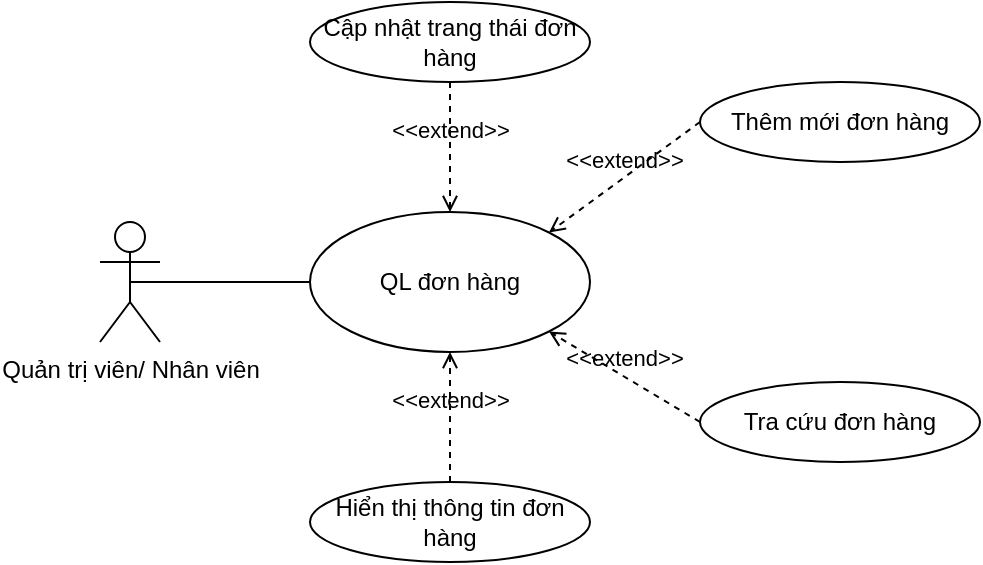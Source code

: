 <mxfile version="22.1.5" type="device">
  <diagram name="Page-1" id="GIkodXNt1I_j-_509BF0">
    <mxGraphModel dx="872" dy="473" grid="1" gridSize="10" guides="1" tooltips="1" connect="1" arrows="1" fold="1" page="1" pageScale="1" pageWidth="850" pageHeight="1100" math="0" shadow="0">
      <root>
        <mxCell id="0" />
        <mxCell id="1" parent="0" />
        <mxCell id="BGxGFgc9uIOnjnWZF-A4-1" value="Quản trị viên/ Nhân viên" style="shape=umlActor;verticalLabelPosition=bottom;verticalAlign=top;html=1;" parent="1" vertex="1">
          <mxGeometry x="180" y="190" width="30" height="60" as="geometry" />
        </mxCell>
        <mxCell id="BGxGFgc9uIOnjnWZF-A4-2" value="QL đơn hàng" style="ellipse;whiteSpace=wrap;html=1;" parent="1" vertex="1">
          <mxGeometry x="285" y="185" width="140" height="70" as="geometry" />
        </mxCell>
        <mxCell id="BGxGFgc9uIOnjnWZF-A4-4" value="Cập nhật trang thái đơn hàng" style="ellipse;whiteSpace=wrap;html=1;" parent="1" vertex="1">
          <mxGeometry x="285" y="80" width="140" height="40" as="geometry" />
        </mxCell>
        <mxCell id="BGxGFgc9uIOnjnWZF-A4-7" value="&amp;lt;&amp;lt;extend&amp;gt;&amp;gt;" style="html=1;verticalAlign=bottom;labelBackgroundColor=none;endArrow=open;endFill=0;dashed=1;rounded=0;entryX=0.5;entryY=0;entryDx=0;entryDy=0;exitX=0.5;exitY=1;exitDx=0;exitDy=0;" parent="1" source="BGxGFgc9uIOnjnWZF-A4-4" target="BGxGFgc9uIOnjnWZF-A4-2" edge="1">
          <mxGeometry width="160" relative="1" as="geometry">
            <mxPoint x="530" y="180" as="sourcePoint" />
            <mxPoint x="500" y="260" as="targetPoint" />
          </mxGeometry>
        </mxCell>
        <mxCell id="BGxGFgc9uIOnjnWZF-A4-11" value="" style="endArrow=none;html=1;rounded=0;exitX=0.5;exitY=0.5;exitDx=0;exitDy=0;exitPerimeter=0;entryX=0;entryY=0.5;entryDx=0;entryDy=0;" parent="1" source="BGxGFgc9uIOnjnWZF-A4-1" target="BGxGFgc9uIOnjnWZF-A4-2" edge="1">
          <mxGeometry width="50" height="50" relative="1" as="geometry">
            <mxPoint x="400" y="270" as="sourcePoint" />
            <mxPoint x="280" y="220" as="targetPoint" />
          </mxGeometry>
        </mxCell>
        <mxCell id="BGxGFgc9uIOnjnWZF-A4-12" value="Hiển thị thông tin đơn hàng" style="ellipse;whiteSpace=wrap;html=1;" parent="1" vertex="1">
          <mxGeometry x="285" y="320" width="140" height="40" as="geometry" />
        </mxCell>
        <mxCell id="BGxGFgc9uIOnjnWZF-A4-13" value="&amp;lt;&amp;lt;extend&amp;gt;&amp;gt;" style="html=1;verticalAlign=bottom;labelBackgroundColor=none;endArrow=open;endFill=0;dashed=1;rounded=0;entryX=0.5;entryY=1;entryDx=0;entryDy=0;exitX=0.5;exitY=0;exitDx=0;exitDy=0;" parent="1" source="BGxGFgc9uIOnjnWZF-A4-12" target="BGxGFgc9uIOnjnWZF-A4-2" edge="1">
          <mxGeometry width="160" relative="1" as="geometry">
            <mxPoint x="500" y="330" as="sourcePoint" />
            <mxPoint x="414" y="255" as="targetPoint" />
          </mxGeometry>
        </mxCell>
        <mxCell id="Ou3iHhELRwMCIK4EjcnA-1" value="Tra cứu đơn hàng" style="ellipse;whiteSpace=wrap;html=1;" parent="1" vertex="1">
          <mxGeometry x="480" y="270" width="140" height="40" as="geometry" />
        </mxCell>
        <mxCell id="Ou3iHhELRwMCIK4EjcnA-2" value="&amp;lt;&amp;lt;extend&amp;gt;&amp;gt;" style="html=1;verticalAlign=bottom;labelBackgroundColor=none;endArrow=open;endFill=0;dashed=1;rounded=0;entryX=1;entryY=1;entryDx=0;entryDy=0;exitX=0;exitY=0.5;exitDx=0;exitDy=0;" parent="1" source="Ou3iHhELRwMCIK4EjcnA-1" target="BGxGFgc9uIOnjnWZF-A4-2" edge="1">
          <mxGeometry width="160" relative="1" as="geometry">
            <mxPoint x="730" y="290" as="sourcePoint" />
            <mxPoint x="410" y="260" as="targetPoint" />
          </mxGeometry>
        </mxCell>
        <mxCell id="QNLLpf-TuFRgYpOGaC3p-1" value="Thêm mới đơn hàng" style="ellipse;whiteSpace=wrap;html=1;" parent="1" vertex="1">
          <mxGeometry x="480" y="120" width="140" height="40" as="geometry" />
        </mxCell>
        <mxCell id="QNLLpf-TuFRgYpOGaC3p-2" value="&amp;lt;&amp;lt;extend&amp;gt;&amp;gt;" style="html=1;verticalAlign=bottom;labelBackgroundColor=none;endArrow=open;endFill=0;dashed=1;rounded=0;entryX=1;entryY=0;entryDx=0;entryDy=0;exitX=0;exitY=0.5;exitDx=0;exitDy=0;" parent="1" source="QNLLpf-TuFRgYpOGaC3p-1" target="BGxGFgc9uIOnjnWZF-A4-2" edge="1">
          <mxGeometry width="160" relative="1" as="geometry">
            <mxPoint x="670" y="185" as="sourcePoint" />
            <mxPoint x="495" y="190" as="targetPoint" />
          </mxGeometry>
        </mxCell>
      </root>
    </mxGraphModel>
  </diagram>
</mxfile>
